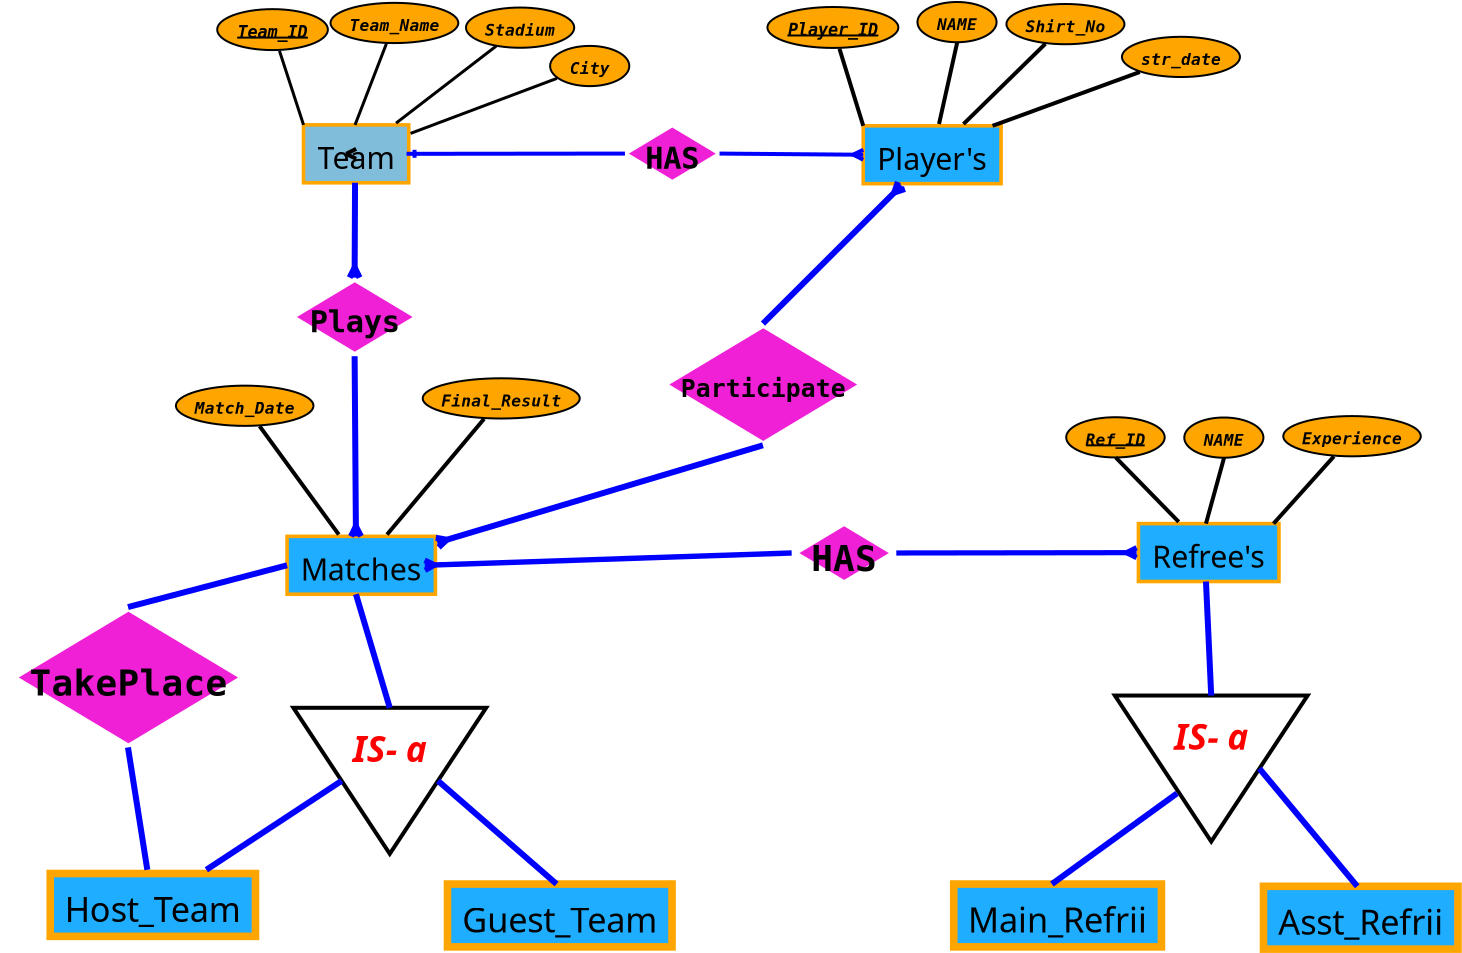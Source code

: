 <?xml version="1.0" encoding="UTF-8"?>
<dia:diagram xmlns:dia="http://www.lysator.liu.se/~alla/dia/">
  <dia:layer name="Background" visible="true" active="true">
    <dia:object type="ER - Entity" version="0" id="O0">
      <dia:attribute name="obj_pos">
        <dia:point val="3.472,6.285"/>
      </dia:attribute>
      <dia:attribute name="obj_bb">
        <dia:rectangle val="3.382,6.195;8.712,9.268"/>
      </dia:attribute>
      <dia:attribute name="elem_corner">
        <dia:point val="3.472,6.285"/>
      </dia:attribute>
      <dia:attribute name="elem_width">
        <dia:real val="5.15"/>
      </dia:attribute>
      <dia:attribute name="elem_height">
        <dia:real val="2.894"/>
      </dia:attribute>
      <dia:attribute name="border_width">
        <dia:real val="0.18"/>
      </dia:attribute>
      <dia:attribute name="border_color">
        <dia:color val="#ffa500"/>
      </dia:attribute>
      <dia:attribute name="inner_color">
        <dia:color val="#7fbdda"/>
      </dia:attribute>
      <dia:attribute name="name">
        <dia:string>#Team#</dia:string>
      </dia:attribute>
      <dia:attribute name="weak">
        <dia:boolean val="false"/>
      </dia:attribute>
      <dia:attribute name="associative">
        <dia:boolean val="false"/>
      </dia:attribute>
      <dia:attribute name="font">
        <dia:font family="sans" style="0" name="Helvetica"/>
      </dia:attribute>
      <dia:attribute name="font_height">
        <dia:real val="1.894"/>
      </dia:attribute>
    </dia:object>
    <dia:object type="ER - Attribute" version="0" id="O1">
      <dia:attribute name="obj_pos">
        <dia:point val="-0.845,0.497"/>
      </dia:attribute>
      <dia:attribute name="obj_bb">
        <dia:rectangle val="-0.895,0.447;4.723,2.594"/>
      </dia:attribute>
      <dia:attribute name="elem_corner">
        <dia:point val="-0.845,0.497"/>
      </dia:attribute>
      <dia:attribute name="elem_width">
        <dia:real val="5.518"/>
      </dia:attribute>
      <dia:attribute name="elem_height">
        <dia:real val="2.047"/>
      </dia:attribute>
      <dia:attribute name="border_width">
        <dia:real val="0.1"/>
      </dia:attribute>
      <dia:attribute name="border_color">
        <dia:color val="#000000"/>
      </dia:attribute>
      <dia:attribute name="inner_color">
        <dia:color val="#ffa500"/>
      </dia:attribute>
      <dia:attribute name="name">
        <dia:string>#Team_ID#</dia:string>
      </dia:attribute>
      <dia:attribute name="key">
        <dia:boolean val="true"/>
      </dia:attribute>
      <dia:attribute name="weak_key">
        <dia:boolean val="false"/>
      </dia:attribute>
      <dia:attribute name="derived">
        <dia:boolean val="false"/>
      </dia:attribute>
      <dia:attribute name="multivalued">
        <dia:boolean val="false"/>
      </dia:attribute>
      <dia:attribute name="font">
        <dia:font family="monospace" style="84" name="Courier"/>
      </dia:attribute>
      <dia:attribute name="font_height">
        <dia:real val="1.047"/>
      </dia:attribute>
    </dia:object>
    <dia:object type="ER - Attribute" version="0" id="O2">
      <dia:attribute name="obj_pos">
        <dia:point val="4.822,0.182"/>
      </dia:attribute>
      <dia:attribute name="obj_bb">
        <dia:rectangle val="4.772,0.132;11.237,2.243"/>
      </dia:attribute>
      <dia:attribute name="elem_corner">
        <dia:point val="4.822,0.182"/>
      </dia:attribute>
      <dia:attribute name="elem_width">
        <dia:real val="6.365"/>
      </dia:attribute>
      <dia:attribute name="elem_height">
        <dia:real val="2.012"/>
      </dia:attribute>
      <dia:attribute name="border_width">
        <dia:real val="0.1"/>
      </dia:attribute>
      <dia:attribute name="border_color">
        <dia:color val="#000000"/>
      </dia:attribute>
      <dia:attribute name="inner_color">
        <dia:color val="#ffa500"/>
      </dia:attribute>
      <dia:attribute name="name">
        <dia:string>#Team_Name#</dia:string>
      </dia:attribute>
      <dia:attribute name="key">
        <dia:boolean val="false"/>
      </dia:attribute>
      <dia:attribute name="weak_key">
        <dia:boolean val="false"/>
      </dia:attribute>
      <dia:attribute name="derived">
        <dia:boolean val="false"/>
      </dia:attribute>
      <dia:attribute name="multivalued">
        <dia:boolean val="false"/>
      </dia:attribute>
      <dia:attribute name="font">
        <dia:font family="monospace" style="84" name="Courier"/>
      </dia:attribute>
      <dia:attribute name="font_height">
        <dia:real val="1.012"/>
      </dia:attribute>
    </dia:object>
    <dia:object type="ER - Attribute" version="0" id="O3">
      <dia:attribute name="obj_pos">
        <dia:point val="11.594,0.417"/>
      </dia:attribute>
      <dia:attribute name="obj_bb">
        <dia:rectangle val="11.544,0.367;17.039,2.478"/>
      </dia:attribute>
      <dia:attribute name="elem_corner">
        <dia:point val="11.594,0.417"/>
      </dia:attribute>
      <dia:attribute name="elem_width">
        <dia:real val="5.395"/>
      </dia:attribute>
      <dia:attribute name="elem_height">
        <dia:real val="2.012"/>
      </dia:attribute>
      <dia:attribute name="border_width">
        <dia:real val="0.1"/>
      </dia:attribute>
      <dia:attribute name="border_color">
        <dia:color val="#000000"/>
      </dia:attribute>
      <dia:attribute name="inner_color">
        <dia:color val="#ffa500"/>
      </dia:attribute>
      <dia:attribute name="name">
        <dia:string>#Stadium#</dia:string>
      </dia:attribute>
      <dia:attribute name="key">
        <dia:boolean val="false"/>
      </dia:attribute>
      <dia:attribute name="weak_key">
        <dia:boolean val="false"/>
      </dia:attribute>
      <dia:attribute name="derived">
        <dia:boolean val="false"/>
      </dia:attribute>
      <dia:attribute name="multivalued">
        <dia:boolean val="false"/>
      </dia:attribute>
      <dia:attribute name="font">
        <dia:font family="monospace" style="84" name="Courier"/>
      </dia:attribute>
      <dia:attribute name="font_height">
        <dia:real val="1.012"/>
      </dia:attribute>
    </dia:object>
    <dia:object type="ER - Attribute" version="0" id="O4">
      <dia:attribute name="obj_pos">
        <dia:point val="15.8,2.335"/>
      </dia:attribute>
      <dia:attribute name="obj_bb">
        <dia:rectangle val="15.749,2.285;19.805,4.397"/>
      </dia:attribute>
      <dia:attribute name="elem_corner">
        <dia:point val="15.8,2.335"/>
      </dia:attribute>
      <dia:attribute name="elem_width">
        <dia:real val="3.955"/>
      </dia:attribute>
      <dia:attribute name="elem_height">
        <dia:real val="2.012"/>
      </dia:attribute>
      <dia:attribute name="border_width">
        <dia:real val="0.1"/>
      </dia:attribute>
      <dia:attribute name="border_color">
        <dia:color val="#000000"/>
      </dia:attribute>
      <dia:attribute name="inner_color">
        <dia:color val="#ffa500"/>
      </dia:attribute>
      <dia:attribute name="name">
        <dia:string>#City#</dia:string>
      </dia:attribute>
      <dia:attribute name="key">
        <dia:boolean val="false"/>
      </dia:attribute>
      <dia:attribute name="weak_key">
        <dia:boolean val="false"/>
      </dia:attribute>
      <dia:attribute name="derived">
        <dia:boolean val="false"/>
      </dia:attribute>
      <dia:attribute name="multivalued">
        <dia:boolean val="false"/>
      </dia:attribute>
      <dia:attribute name="font">
        <dia:font family="monospace" style="84" name="Courier"/>
      </dia:attribute>
      <dia:attribute name="font_height">
        <dia:real val="1.012"/>
      </dia:attribute>
    </dia:object>
    <dia:object type="Standard - Line" version="0" id="O5">
      <dia:attribute name="obj_pos">
        <dia:point val="2.262,2.584"/>
      </dia:attribute>
      <dia:attribute name="obj_bb">
        <dia:rectangle val="2.167,2.49;3.567,6.379"/>
      </dia:attribute>
      <dia:attribute name="conn_endpoints">
        <dia:point val="2.262,2.584"/>
        <dia:point val="3.472,6.285"/>
      </dia:attribute>
      <dia:attribute name="numcp">
        <dia:int val="1"/>
      </dia:attribute>
      <dia:attribute name="line_width">
        <dia:real val="0.15"/>
      </dia:attribute>
      <dia:connections>
        <dia:connection handle="0" to="O1" connection="8"/>
        <dia:connection handle="1" to="O0" connection="0"/>
      </dia:connections>
    </dia:object>
    <dia:object type="Standard - Line" version="0" id="O6">
      <dia:attribute name="obj_pos">
        <dia:point val="7.605,2.228"/>
      </dia:attribute>
      <dia:attribute name="obj_bb">
        <dia:rectangle val="5.951,2.131;7.702,6.381"/>
      </dia:attribute>
      <dia:attribute name="conn_endpoints">
        <dia:point val="7.605,2.228"/>
        <dia:point val="6.047,6.285"/>
      </dia:attribute>
      <dia:attribute name="numcp">
        <dia:int val="1"/>
      </dia:attribute>
      <dia:attribute name="line_width">
        <dia:real val="0.15"/>
      </dia:attribute>
      <dia:connections>
        <dia:connection handle="0" to="O2" connection="8"/>
        <dia:connection handle="1" to="O0" connection="1"/>
      </dia:connections>
    </dia:object>
    <dia:object type="Standard - Line" version="0" id="O7">
      <dia:attribute name="obj_pos">
        <dia:point val="13.071,2.357"/>
      </dia:attribute>
      <dia:attribute name="obj_bb">
        <dia:rectangle val="7.949,2.252;13.176,6.301"/>
      </dia:attribute>
      <dia:attribute name="conn_endpoints">
        <dia:point val="13.071,2.357"/>
        <dia:point val="8.054,6.196"/>
      </dia:attribute>
      <dia:attribute name="numcp">
        <dia:int val="1"/>
      </dia:attribute>
      <dia:attribute name="line_width">
        <dia:real val="0.15"/>
      </dia:attribute>
      <dia:connections>
        <dia:connection handle="0" to="O3" connection="8"/>
        <dia:connection handle="1" to="O0" connection="8"/>
      </dia:connections>
    </dia:object>
    <dia:object type="Standard - Line" version="0" id="O8">
      <dia:attribute name="obj_pos">
        <dia:point val="16.137,3.955"/>
      </dia:attribute>
      <dia:attribute name="obj_bb">
        <dia:rectangle val="8.616,3.858;16.234,6.83"/>
      </dia:attribute>
      <dia:attribute name="conn_endpoints">
        <dia:point val="16.137,3.955"/>
        <dia:point val="8.712,6.734"/>
      </dia:attribute>
      <dia:attribute name="numcp">
        <dia:int val="1"/>
      </dia:attribute>
      <dia:attribute name="line_width">
        <dia:real val="0.15"/>
      </dia:attribute>
      <dia:connections>
        <dia:connection handle="0" to="O4" connection="8"/>
        <dia:connection handle="1" to="O0" connection="8"/>
      </dia:connections>
    </dia:object>
    <dia:object type="ER - Relationship" version="0" id="O9">
      <dia:attribute name="obj_pos">
        <dia:point val="19.542,6.3"/>
      </dia:attribute>
      <dia:attribute name="obj_bb">
        <dia:rectangle val="19.142,6.2;24.672,9.238"/>
      </dia:attribute>
      <dia:attribute name="elem_corner">
        <dia:point val="19.542,6.3"/>
      </dia:attribute>
      <dia:attribute name="elem_width">
        <dia:real val="4.73"/>
      </dia:attribute>
      <dia:attribute name="elem_height">
        <dia:real val="2.838"/>
      </dia:attribute>
      <dia:attribute name="border_width">
        <dia:real val="0.2"/>
      </dia:attribute>
      <dia:attribute name="border_color">
        <dia:color val="#ffffff"/>
      </dia:attribute>
      <dia:attribute name="inner_color">
        <dia:color val="#f020d6"/>
      </dia:attribute>
      <dia:attribute name="name">
        <dia:string>#HAS#</dia:string>
      </dia:attribute>
      <dia:attribute name="left_card">
        <dia:string>##</dia:string>
      </dia:attribute>
      <dia:attribute name="right_card">
        <dia:string>##</dia:string>
      </dia:attribute>
      <dia:attribute name="identifying">
        <dia:boolean val="false"/>
      </dia:attribute>
      <dia:attribute name="rotated">
        <dia:boolean val="false"/>
      </dia:attribute>
      <dia:attribute name="font">
        <dia:font family="monospace" style="80" name="Courier-Bold"/>
      </dia:attribute>
      <dia:attribute name="font_height">
        <dia:real val="1.894"/>
      </dia:attribute>
    </dia:object>
    <dia:object type="ER - Entity" version="0" id="O10">
      <dia:attribute name="obj_pos">
        <dia:point val="31.457,6.33"/>
      </dia:attribute>
      <dia:attribute name="obj_bb">
        <dia:rectangle val="31.367,6.24;38.014,9.314"/>
      </dia:attribute>
      <dia:attribute name="elem_corner">
        <dia:point val="31.457,6.33"/>
      </dia:attribute>
      <dia:attribute name="elem_width">
        <dia:real val="6.467"/>
      </dia:attribute>
      <dia:attribute name="elem_height">
        <dia:real val="2.894"/>
      </dia:attribute>
      <dia:attribute name="border_width">
        <dia:real val="0.18"/>
      </dia:attribute>
      <dia:attribute name="border_color">
        <dia:color val="#ffa500"/>
      </dia:attribute>
      <dia:attribute name="inner_color">
        <dia:color val="#1eadff"/>
      </dia:attribute>
      <dia:attribute name="name">
        <dia:string>#Player's#</dia:string>
      </dia:attribute>
      <dia:attribute name="weak">
        <dia:boolean val="false"/>
      </dia:attribute>
      <dia:attribute name="associative">
        <dia:boolean val="false"/>
      </dia:attribute>
      <dia:attribute name="font">
        <dia:font family="sans" style="0" name="Helvetica"/>
      </dia:attribute>
      <dia:attribute name="font_height">
        <dia:real val="1.894"/>
      </dia:attribute>
    </dia:object>
    <dia:object type="ER - Attribute" version="0" id="O11">
      <dia:attribute name="obj_pos">
        <dia:point val="26.667,0.39"/>
      </dia:attribute>
      <dia:attribute name="obj_bb">
        <dia:rectangle val="26.617,0.34;33.284,2.487"/>
      </dia:attribute>
      <dia:attribute name="elem_corner">
        <dia:point val="26.667,0.39"/>
      </dia:attribute>
      <dia:attribute name="elem_width">
        <dia:real val="6.567"/>
      </dia:attribute>
      <dia:attribute name="elem_height">
        <dia:real val="2.047"/>
      </dia:attribute>
      <dia:attribute name="border_width">
        <dia:real val="0.1"/>
      </dia:attribute>
      <dia:attribute name="border_color">
        <dia:color val="#000000"/>
      </dia:attribute>
      <dia:attribute name="inner_color">
        <dia:color val="#ffa500"/>
      </dia:attribute>
      <dia:attribute name="name">
        <dia:string>#Player_ID#</dia:string>
      </dia:attribute>
      <dia:attribute name="key">
        <dia:boolean val="true"/>
      </dia:attribute>
      <dia:attribute name="weak_key">
        <dia:boolean val="false"/>
      </dia:attribute>
      <dia:attribute name="derived">
        <dia:boolean val="false"/>
      </dia:attribute>
      <dia:attribute name="multivalued">
        <dia:boolean val="false"/>
      </dia:attribute>
      <dia:attribute name="font">
        <dia:font family="monospace" style="84" name="Courier"/>
      </dia:attribute>
      <dia:attribute name="font_height">
        <dia:real val="1.047"/>
      </dia:attribute>
    </dia:object>
    <dia:object type="ER - Attribute" version="0" id="O12">
      <dia:attribute name="obj_pos">
        <dia:point val="34.167,0.14"/>
      </dia:attribute>
      <dia:attribute name="obj_bb">
        <dia:rectangle val="34.117,0.09;38.197,2.202"/>
      </dia:attribute>
      <dia:attribute name="elem_corner">
        <dia:point val="34.167,0.14"/>
      </dia:attribute>
      <dia:attribute name="elem_width">
        <dia:real val="3.98"/>
      </dia:attribute>
      <dia:attribute name="elem_height">
        <dia:real val="2.012"/>
      </dia:attribute>
      <dia:attribute name="border_width">
        <dia:real val="0.1"/>
      </dia:attribute>
      <dia:attribute name="border_color">
        <dia:color val="#000000"/>
      </dia:attribute>
      <dia:attribute name="inner_color">
        <dia:color val="#ffa500"/>
      </dia:attribute>
      <dia:attribute name="name">
        <dia:string>#NAME#</dia:string>
      </dia:attribute>
      <dia:attribute name="key">
        <dia:boolean val="false"/>
      </dia:attribute>
      <dia:attribute name="weak_key">
        <dia:boolean val="false"/>
      </dia:attribute>
      <dia:attribute name="derived">
        <dia:boolean val="false"/>
      </dia:attribute>
      <dia:attribute name="multivalued">
        <dia:boolean val="false"/>
      </dia:attribute>
      <dia:attribute name="font">
        <dia:font family="monospace" style="84" name="Courier"/>
      </dia:attribute>
      <dia:attribute name="font_height">
        <dia:real val="1.012"/>
      </dia:attribute>
    </dia:object>
    <dia:object type="ER - Attribute" version="0" id="O13">
      <dia:attribute name="obj_pos">
        <dia:point val="38.617,0.24"/>
      </dia:attribute>
      <dia:attribute name="obj_bb">
        <dia:rectangle val="38.567,0.19;44.547,2.302"/>
      </dia:attribute>
      <dia:attribute name="elem_corner">
        <dia:point val="38.617,0.24"/>
      </dia:attribute>
      <dia:attribute name="elem_width">
        <dia:real val="5.88"/>
      </dia:attribute>
      <dia:attribute name="elem_height">
        <dia:real val="2.012"/>
      </dia:attribute>
      <dia:attribute name="border_width">
        <dia:real val="0.1"/>
      </dia:attribute>
      <dia:attribute name="border_color">
        <dia:color val="#000000"/>
      </dia:attribute>
      <dia:attribute name="inner_color">
        <dia:color val="#ffa500"/>
      </dia:attribute>
      <dia:attribute name="name">
        <dia:string>#Shirt_No#</dia:string>
      </dia:attribute>
      <dia:attribute name="key">
        <dia:boolean val="false"/>
      </dia:attribute>
      <dia:attribute name="weak_key">
        <dia:boolean val="false"/>
      </dia:attribute>
      <dia:attribute name="derived">
        <dia:boolean val="false"/>
      </dia:attribute>
      <dia:attribute name="multivalued">
        <dia:boolean val="false"/>
      </dia:attribute>
      <dia:attribute name="font">
        <dia:font family="monospace" style="84" name="Courier"/>
      </dia:attribute>
      <dia:attribute name="font_height">
        <dia:real val="1.012"/>
      </dia:attribute>
    </dia:object>
    <dia:object type="ER - Attribute" version="0" id="O14">
      <dia:attribute name="obj_pos">
        <dia:point val="44.392,1.88"/>
      </dia:attribute>
      <dia:attribute name="obj_bb">
        <dia:rectangle val="44.342,1.83;50.322,3.942"/>
      </dia:attribute>
      <dia:attribute name="elem_corner">
        <dia:point val="44.392,1.88"/>
      </dia:attribute>
      <dia:attribute name="elem_width">
        <dia:real val="5.88"/>
      </dia:attribute>
      <dia:attribute name="elem_height">
        <dia:real val="2.012"/>
      </dia:attribute>
      <dia:attribute name="border_width">
        <dia:real val="0.1"/>
      </dia:attribute>
      <dia:attribute name="border_color">
        <dia:color val="#000000"/>
      </dia:attribute>
      <dia:attribute name="inner_color">
        <dia:color val="#ffa500"/>
      </dia:attribute>
      <dia:attribute name="name">
        <dia:string>#str_date#</dia:string>
      </dia:attribute>
      <dia:attribute name="key">
        <dia:boolean val="false"/>
      </dia:attribute>
      <dia:attribute name="weak_key">
        <dia:boolean val="false"/>
      </dia:attribute>
      <dia:attribute name="derived">
        <dia:boolean val="false"/>
      </dia:attribute>
      <dia:attribute name="multivalued">
        <dia:boolean val="false"/>
      </dia:attribute>
      <dia:attribute name="font">
        <dia:font family="monospace" style="84" name="Courier"/>
      </dia:attribute>
      <dia:attribute name="font_height">
        <dia:real val="1.012"/>
      </dia:attribute>
    </dia:object>
    <dia:object type="Standard - Line" version="0" id="O15">
      <dia:attribute name="obj_pos">
        <dia:point val="30.277,2.48"/>
      </dia:attribute>
      <dia:attribute name="obj_bb">
        <dia:rectangle val="30.152,2.355;31.582,6.455"/>
      </dia:attribute>
      <dia:attribute name="conn_endpoints">
        <dia:point val="30.277,2.48"/>
        <dia:point val="31.457,6.33"/>
      </dia:attribute>
      <dia:attribute name="numcp">
        <dia:int val="1"/>
      </dia:attribute>
      <dia:attribute name="line_width">
        <dia:real val="0.2"/>
      </dia:attribute>
      <dia:connections>
        <dia:connection handle="0" to="O11" connection="8"/>
        <dia:connection handle="1" to="O10" connection="0"/>
      </dia:connections>
    </dia:object>
    <dia:object type="Standard - Line" version="0" id="O16">
      <dia:attribute name="obj_pos">
        <dia:point val="36.157,2.152"/>
      </dia:attribute>
      <dia:attribute name="obj_bb">
        <dia:rectangle val="34.969,2.03;36.279,6.362"/>
      </dia:attribute>
      <dia:attribute name="conn_endpoints">
        <dia:point val="36.157,2.152"/>
        <dia:point val="35.091,6.24"/>
      </dia:attribute>
      <dia:attribute name="numcp">
        <dia:int val="1"/>
      </dia:attribute>
      <dia:attribute name="line_width">
        <dia:real val="0.2"/>
      </dia:attribute>
      <dia:connections>
        <dia:connection handle="0" to="O12" connection="6"/>
        <dia:connection handle="1" to="O10" connection="8"/>
      </dia:connections>
    </dia:object>
    <dia:object type="Standard - Line" version="0" id="O17">
      <dia:attribute name="obj_pos">
        <dia:point val="40.525,2.227"/>
      </dia:attribute>
      <dia:attribute name="obj_bb">
        <dia:rectangle val="36.162,2.086;40.667,6.384"/>
      </dia:attribute>
      <dia:attribute name="conn_endpoints">
        <dia:point val="40.525,2.227"/>
        <dia:point val="36.303,6.243"/>
      </dia:attribute>
      <dia:attribute name="numcp">
        <dia:int val="1"/>
      </dia:attribute>
      <dia:attribute name="line_width">
        <dia:real val="0.2"/>
      </dia:attribute>
      <dia:connections>
        <dia:connection handle="0" to="O13" connection="8"/>
        <dia:connection handle="1" to="O10" connection="8"/>
      </dia:connections>
    </dia:object>
    <dia:object type="Standard - Line" version="0" id="O18">
      <dia:attribute name="obj_pos">
        <dia:point val="45.278,3.638"/>
      </dia:attribute>
      <dia:attribute name="obj_bb">
        <dia:rectangle val="37.796,3.51;45.406,6.458"/>
      </dia:attribute>
      <dia:attribute name="conn_endpoints">
        <dia:point val="45.278,3.638"/>
        <dia:point val="37.924,6.33"/>
      </dia:attribute>
      <dia:attribute name="numcp">
        <dia:int val="1"/>
      </dia:attribute>
      <dia:attribute name="line_width">
        <dia:real val="0.2"/>
      </dia:attribute>
      <dia:connections>
        <dia:connection handle="0" to="O14" connection="8"/>
        <dia:connection handle="1" to="O10" connection="2"/>
      </dia:connections>
    </dia:object>
    <dia:object type="Standard - Line" version="0" id="O19">
      <dia:attribute name="obj_pos">
        <dia:point val="19.542,7.719"/>
      </dia:attribute>
      <dia:attribute name="obj_bb">
        <dia:rectangle val="8.399,7.369;19.642,8.093"/>
      </dia:attribute>
      <dia:attribute name="conn_endpoints">
        <dia:point val="19.542,7.719"/>
        <dia:point val="8.622,7.731"/>
      </dia:attribute>
      <dia:attribute name="numcp">
        <dia:int val="1"/>
      </dia:attribute>
      <dia:attribute name="line_color">
        <dia:color val="#0000ff"/>
      </dia:attribute>
      <dia:attribute name="line_width">
        <dia:real val="0.2"/>
      </dia:attribute>
      <dia:attribute name="end_arrow">
        <dia:enum val="21"/>
      </dia:attribute>
      <dia:attribute name="end_arrow_length">
        <dia:real val="0.4"/>
      </dia:attribute>
      <dia:attribute name="end_arrow_width">
        <dia:real val="0.4"/>
      </dia:attribute>
      <dia:connections>
        <dia:connection handle="0" to="O9" connection="0"/>
        <dia:connection handle="1" to="O0" connection="4"/>
      </dia:connections>
    </dia:object>
    <dia:object type="Standard - Line" version="0" id="O20">
      <dia:attribute name="obj_pos">
        <dia:point val="24.272,7.719"/>
      </dia:attribute>
      <dia:attribute name="obj_bb">
        <dia:rectangle val="24.171,7.366;31.593,8.189"/>
      </dia:attribute>
      <dia:attribute name="conn_endpoints">
        <dia:point val="24.272,7.719"/>
        <dia:point val="31.457,7.777"/>
      </dia:attribute>
      <dia:attribute name="numcp">
        <dia:int val="1"/>
      </dia:attribute>
      <dia:attribute name="line_color">
        <dia:color val="#0000ff"/>
      </dia:attribute>
      <dia:attribute name="line_width">
        <dia:real val="0.2"/>
      </dia:attribute>
      <dia:attribute name="end_arrow">
        <dia:enum val="20"/>
      </dia:attribute>
      <dia:attribute name="end_arrow_length">
        <dia:real val="0.5"/>
      </dia:attribute>
      <dia:attribute name="end_arrow_width">
        <dia:real val="0.5"/>
      </dia:attribute>
      <dia:connections>
        <dia:connection handle="0" to="O9" connection="4"/>
        <dia:connection handle="1" to="O10" connection="3"/>
      </dia:connections>
    </dia:object>
    <dia:object type="ER - Relationship" version="0" id="O21">
      <dia:attribute name="obj_pos">
        <dia:point val="2.751,13.921"/>
      </dia:attribute>
      <dia:attribute name="obj_bb">
        <dia:rectangle val="2.251,13.721;9.801,18.051"/>
      </dia:attribute>
      <dia:attribute name="elem_corner">
        <dia:point val="2.751,13.921"/>
      </dia:attribute>
      <dia:attribute name="elem_width">
        <dia:real val="6.55"/>
      </dia:attribute>
      <dia:attribute name="elem_height">
        <dia:real val="3.93"/>
      </dia:attribute>
      <dia:attribute name="border_width">
        <dia:real val="0.4"/>
      </dia:attribute>
      <dia:attribute name="border_color">
        <dia:color val="#ffffff"/>
      </dia:attribute>
      <dia:attribute name="inner_color">
        <dia:color val="#f020d6"/>
      </dia:attribute>
      <dia:attribute name="name">
        <dia:string>#Plays#</dia:string>
      </dia:attribute>
      <dia:attribute name="left_card">
        <dia:string>##</dia:string>
      </dia:attribute>
      <dia:attribute name="right_card">
        <dia:string>##</dia:string>
      </dia:attribute>
      <dia:attribute name="identifying">
        <dia:boolean val="false"/>
      </dia:attribute>
      <dia:attribute name="rotated">
        <dia:boolean val="false"/>
      </dia:attribute>
      <dia:attribute name="font">
        <dia:font family="monospace" style="80" name="Courier-Bold"/>
      </dia:attribute>
      <dia:attribute name="font_height">
        <dia:real val="1.894"/>
      </dia:attribute>
    </dia:object>
    <dia:object type="ER - Entity" version="0" id="O22">
      <dia:attribute name="obj_pos">
        <dia:point val="2.648,26.857"/>
      </dia:attribute>
      <dia:attribute name="obj_bb">
        <dia:rectangle val="2.558,26.767;9.625,29.841"/>
      </dia:attribute>
      <dia:attribute name="elem_corner">
        <dia:point val="2.648,26.857"/>
      </dia:attribute>
      <dia:attribute name="elem_width">
        <dia:real val="6.887"/>
      </dia:attribute>
      <dia:attribute name="elem_height">
        <dia:real val="2.894"/>
      </dia:attribute>
      <dia:attribute name="border_width">
        <dia:real val="0.18"/>
      </dia:attribute>
      <dia:attribute name="border_color">
        <dia:color val="#ffa500"/>
      </dia:attribute>
      <dia:attribute name="inner_color">
        <dia:color val="#1eadff"/>
      </dia:attribute>
      <dia:attribute name="name">
        <dia:string>#Matches#</dia:string>
      </dia:attribute>
      <dia:attribute name="weak">
        <dia:boolean val="false"/>
      </dia:attribute>
      <dia:attribute name="associative">
        <dia:boolean val="false"/>
      </dia:attribute>
      <dia:attribute name="font">
        <dia:font family="sans" style="0" name="Helvetica"/>
      </dia:attribute>
      <dia:attribute name="font_height">
        <dia:real val="1.894"/>
      </dia:attribute>
    </dia:object>
    <dia:object type="Standard - Line" version="0" id="O23">
      <dia:attribute name="obj_pos">
        <dia:point val="6.026,17.851"/>
      </dia:attribute>
      <dia:attribute name="obj_bb">
        <dia:rectangle val="5.6,17.7;6.585,27.06"/>
      </dia:attribute>
      <dia:attribute name="conn_endpoints">
        <dia:point val="6.026,17.851"/>
        <dia:point val="6.092,26.857"/>
      </dia:attribute>
      <dia:attribute name="numcp">
        <dia:int val="1"/>
      </dia:attribute>
      <dia:attribute name="line_color">
        <dia:color val="#0000ff"/>
      </dia:attribute>
      <dia:attribute name="line_width">
        <dia:real val="0.3"/>
      </dia:attribute>
      <dia:attribute name="end_arrow">
        <dia:enum val="20"/>
      </dia:attribute>
      <dia:attribute name="end_arrow_length">
        <dia:real val="0.5"/>
      </dia:attribute>
      <dia:attribute name="end_arrow_width">
        <dia:real val="0.5"/>
      </dia:attribute>
      <dia:connections>
        <dia:connection handle="0" to="O21" connection="6"/>
        <dia:connection handle="1" to="O22" connection="1"/>
      </dia:connections>
    </dia:object>
    <dia:object type="Standard - Line" version="0" id="O24">
      <dia:attribute name="obj_pos">
        <dia:point val="6.047,9.178"/>
      </dia:attribute>
      <dia:attribute name="obj_bb">
        <dia:rectangle val="5.533,9.028;6.518,14.123"/>
      </dia:attribute>
      <dia:attribute name="conn_endpoints">
        <dia:point val="6.047,9.178"/>
        <dia:point val="6.026,13.921"/>
      </dia:attribute>
      <dia:attribute name="numcp">
        <dia:int val="1"/>
      </dia:attribute>
      <dia:attribute name="line_color">
        <dia:color val="#0000ff"/>
      </dia:attribute>
      <dia:attribute name="line_width">
        <dia:real val="0.3"/>
      </dia:attribute>
      <dia:attribute name="end_arrow">
        <dia:enum val="20"/>
      </dia:attribute>
      <dia:attribute name="end_arrow_length">
        <dia:real val="0.5"/>
      </dia:attribute>
      <dia:attribute name="end_arrow_width">
        <dia:real val="0.5"/>
      </dia:attribute>
      <dia:connections>
        <dia:connection handle="0" to="O0" connection="6"/>
        <dia:connection handle="1" to="O21" connection="2"/>
      </dia:connections>
    </dia:object>
    <dia:object type="ER - Attribute" version="0" id="O25">
      <dia:attribute name="obj_pos">
        <dia:point val="-2.908,19.322"/>
      </dia:attribute>
      <dia:attribute name="obj_bb">
        <dia:rectangle val="-2.958,19.272;4.012,21.384"/>
      </dia:attribute>
      <dia:attribute name="elem_corner">
        <dia:point val="-2.908,19.322"/>
      </dia:attribute>
      <dia:attribute name="elem_width">
        <dia:real val="6.87"/>
      </dia:attribute>
      <dia:attribute name="elem_height">
        <dia:real val="2.012"/>
      </dia:attribute>
      <dia:attribute name="border_width">
        <dia:real val="0.1"/>
      </dia:attribute>
      <dia:attribute name="border_color">
        <dia:color val="#000000"/>
      </dia:attribute>
      <dia:attribute name="inner_color">
        <dia:color val="#ffa500"/>
      </dia:attribute>
      <dia:attribute name="name">
        <dia:string>#Match_Date#</dia:string>
      </dia:attribute>
      <dia:attribute name="key">
        <dia:boolean val="false"/>
      </dia:attribute>
      <dia:attribute name="weak_key">
        <dia:boolean val="false"/>
      </dia:attribute>
      <dia:attribute name="derived">
        <dia:boolean val="false"/>
      </dia:attribute>
      <dia:attribute name="multivalued">
        <dia:boolean val="false"/>
      </dia:attribute>
      <dia:attribute name="font">
        <dia:font family="monospace" style="84" name="Courier"/>
      </dia:attribute>
      <dia:attribute name="font_height">
        <dia:real val="1.012"/>
      </dia:attribute>
    </dia:object>
    <dia:object type="ER - Attribute" version="0" id="O26">
      <dia:attribute name="obj_pos">
        <dia:point val="9.431,18.954"/>
      </dia:attribute>
      <dia:attribute name="obj_bb">
        <dia:rectangle val="9.381,18.904;17.302,21.016"/>
      </dia:attribute>
      <dia:attribute name="elem_corner">
        <dia:point val="9.431,18.954"/>
      </dia:attribute>
      <dia:attribute name="elem_width">
        <dia:real val="7.82"/>
      </dia:attribute>
      <dia:attribute name="elem_height">
        <dia:real val="2.012"/>
      </dia:attribute>
      <dia:attribute name="border_width">
        <dia:real val="0.1"/>
      </dia:attribute>
      <dia:attribute name="border_color">
        <dia:color val="#000000"/>
      </dia:attribute>
      <dia:attribute name="inner_color">
        <dia:color val="#ffa500"/>
      </dia:attribute>
      <dia:attribute name="name">
        <dia:string>#Final_Result#</dia:string>
      </dia:attribute>
      <dia:attribute name="key">
        <dia:boolean val="false"/>
      </dia:attribute>
      <dia:attribute name="weak_key">
        <dia:boolean val="false"/>
      </dia:attribute>
      <dia:attribute name="derived">
        <dia:boolean val="false"/>
      </dia:attribute>
      <dia:attribute name="multivalued">
        <dia:boolean val="false"/>
      </dia:attribute>
      <dia:attribute name="font">
        <dia:font family="monospace" style="84" name="Courier"/>
      </dia:attribute>
      <dia:attribute name="font_height">
        <dia:real val="1.012"/>
      </dia:attribute>
    </dia:object>
    <dia:object type="Standard - Line" version="0" id="O27">
      <dia:attribute name="obj_pos">
        <dia:point val="12.456,20.979"/>
      </dia:attribute>
      <dia:attribute name="obj_bb">
        <dia:rectangle val="7.286,20.838;12.597,26.909"/>
      </dia:attribute>
      <dia:attribute name="conn_endpoints">
        <dia:point val="12.456,20.979"/>
        <dia:point val="7.427,26.768"/>
      </dia:attribute>
      <dia:attribute name="numcp">
        <dia:int val="1"/>
      </dia:attribute>
      <dia:attribute name="line_width">
        <dia:real val="0.2"/>
      </dia:attribute>
      <dia:connections>
        <dia:connection handle="0" to="O26" connection="8"/>
        <dia:connection handle="1" to="O22" connection="8"/>
      </dia:connections>
    </dia:object>
    <dia:object type="Standard - Line" version="0" id="O28">
      <dia:attribute name="obj_pos">
        <dia:point val="1.244,21.355"/>
      </dia:attribute>
      <dia:attribute name="obj_bb">
        <dia:rectangle val="1.104,21.215;5.159,26.907"/>
      </dia:attribute>
      <dia:attribute name="conn_endpoints">
        <dia:point val="1.244,21.355"/>
        <dia:point val="5.019,26.767"/>
      </dia:attribute>
      <dia:attribute name="numcp">
        <dia:int val="1"/>
      </dia:attribute>
      <dia:attribute name="line_width">
        <dia:real val="0.2"/>
      </dia:attribute>
      <dia:connections>
        <dia:connection handle="0" to="O25" connection="8"/>
        <dia:connection handle="1" to="O22" connection="8"/>
      </dia:connections>
    </dia:object>
    <dia:object type="ER - Relationship" version="0" id="O29">
      <dia:attribute name="obj_pos">
        <dia:point val="21.372,16.219"/>
      </dia:attribute>
      <dia:attribute name="obj_bb">
        <dia:rectangle val="20.872,16.019;32.012,22.503"/>
      </dia:attribute>
      <dia:attribute name="elem_corner">
        <dia:point val="21.372,16.219"/>
      </dia:attribute>
      <dia:attribute name="elem_width">
        <dia:real val="10.14"/>
      </dia:attribute>
      <dia:attribute name="elem_height">
        <dia:real val="6.084"/>
      </dia:attribute>
      <dia:attribute name="border_width">
        <dia:real val="0.4"/>
      </dia:attribute>
      <dia:attribute name="border_color">
        <dia:color val="#ffffff"/>
      </dia:attribute>
      <dia:attribute name="inner_color">
        <dia:color val="#f020d6"/>
      </dia:attribute>
      <dia:attribute name="name">
        <dia:string>#Participate#</dia:string>
      </dia:attribute>
      <dia:attribute name="left_card">
        <dia:string>##</dia:string>
      </dia:attribute>
      <dia:attribute name="right_card">
        <dia:string>##</dia:string>
      </dia:attribute>
      <dia:attribute name="identifying">
        <dia:boolean val="false"/>
      </dia:attribute>
      <dia:attribute name="rotated">
        <dia:boolean val="false"/>
      </dia:attribute>
      <dia:attribute name="font">
        <dia:font family="monospace" style="80" name="Courier-Bold"/>
      </dia:attribute>
      <dia:attribute name="font_height">
        <dia:real val="1.541"/>
      </dia:attribute>
    </dia:object>
    <dia:object type="Standard - Line" version="0" id="O30">
      <dia:attribute name="obj_pos">
        <dia:point val="26.442,22.303"/>
      </dia:attribute>
      <dia:attribute name="obj_bb">
        <dia:rectangle val="9.342,22.117;26.628,27.777"/>
      </dia:attribute>
      <dia:attribute name="conn_endpoints">
        <dia:point val="26.442,22.303"/>
        <dia:point val="9.626,27.262"/>
      </dia:attribute>
      <dia:attribute name="numcp">
        <dia:int val="1"/>
      </dia:attribute>
      <dia:attribute name="line_color">
        <dia:color val="#0000ff"/>
      </dia:attribute>
      <dia:attribute name="line_width">
        <dia:real val="0.3"/>
      </dia:attribute>
      <dia:attribute name="end_arrow">
        <dia:enum val="20"/>
      </dia:attribute>
      <dia:attribute name="end_arrow_length">
        <dia:real val="0.5"/>
      </dia:attribute>
      <dia:attribute name="end_arrow_width">
        <dia:real val="0.5"/>
      </dia:attribute>
      <dia:connections>
        <dia:connection handle="0" to="O29" connection="6"/>
        <dia:connection handle="1" to="O22" connection="8"/>
      </dia:connections>
    </dia:object>
    <dia:object type="Standard - Line" version="0" id="O31">
      <dia:attribute name="obj_pos">
        <dia:point val="26.442,16.219"/>
      </dia:attribute>
      <dia:attribute name="obj_bb">
        <dia:rectangle val="26.23,8.861;33.647,16.431"/>
      </dia:attribute>
      <dia:attribute name="conn_endpoints">
        <dia:point val="26.442,16.219"/>
        <dia:point val="33.19,9.312"/>
      </dia:attribute>
      <dia:attribute name="numcp">
        <dia:int val="1"/>
      </dia:attribute>
      <dia:attribute name="line_color">
        <dia:color val="#0000ff"/>
      </dia:attribute>
      <dia:attribute name="line_width">
        <dia:real val="0.3"/>
      </dia:attribute>
      <dia:attribute name="end_arrow">
        <dia:enum val="20"/>
      </dia:attribute>
      <dia:attribute name="end_arrow_length">
        <dia:real val="0.5"/>
      </dia:attribute>
      <dia:attribute name="end_arrow_width">
        <dia:real val="0.5"/>
      </dia:attribute>
      <dia:connections>
        <dia:connection handle="0" to="O29" connection="2"/>
        <dia:connection handle="1" to="O10" connection="8"/>
      </dia:connections>
    </dia:object>
    <dia:object type="ER - Relationship" version="0" id="O32">
      <dia:attribute name="obj_pos">
        <dia:point val="27.877,26.119"/>
      </dia:attribute>
      <dia:attribute name="obj_bb">
        <dia:rectangle val="27.377,25.919;33.61,29.458"/>
      </dia:attribute>
      <dia:attribute name="elem_corner">
        <dia:point val="27.877,26.119"/>
      </dia:attribute>
      <dia:attribute name="elem_width">
        <dia:real val="5.232"/>
      </dia:attribute>
      <dia:attribute name="elem_height">
        <dia:real val="3.139"/>
      </dia:attribute>
      <dia:attribute name="border_width">
        <dia:real val="0.4"/>
      </dia:attribute>
      <dia:attribute name="border_color">
        <dia:color val="#ffffff"/>
      </dia:attribute>
      <dia:attribute name="inner_color">
        <dia:color val="#f020d6"/>
      </dia:attribute>
      <dia:attribute name="name">
        <dia:string>#HAS#</dia:string>
      </dia:attribute>
      <dia:attribute name="left_card">
        <dia:string>##</dia:string>
      </dia:attribute>
      <dia:attribute name="right_card">
        <dia:string>##</dia:string>
      </dia:attribute>
      <dia:attribute name="identifying">
        <dia:boolean val="false"/>
      </dia:attribute>
      <dia:attribute name="rotated">
        <dia:boolean val="false"/>
      </dia:attribute>
      <dia:attribute name="font">
        <dia:font family="monospace" style="80" name="Courier-Bold"/>
      </dia:attribute>
      <dia:attribute name="font_height">
        <dia:real val="2.246"/>
      </dia:attribute>
    </dia:object>
    <dia:object type="Standard - Line" version="0" id="O33">
      <dia:attribute name="obj_pos">
        <dia:point val="6.047,7.731"/>
      </dia:attribute>
      <dia:attribute name="obj_bb">
        <dia:rectangle val="5.324,7.32;6.182,8.143"/>
      </dia:attribute>
      <dia:attribute name="conn_endpoints">
        <dia:point val="6.047,7.731"/>
        <dia:point val="6.047,7.731"/>
      </dia:attribute>
      <dia:attribute name="numcp">
        <dia:int val="1"/>
      </dia:attribute>
      <dia:attribute name="line_width">
        <dia:real val="0.2"/>
      </dia:attribute>
      <dia:attribute name="end_arrow">
        <dia:enum val="20"/>
      </dia:attribute>
      <dia:attribute name="end_arrow_length">
        <dia:real val="0.5"/>
      </dia:attribute>
      <dia:attribute name="end_arrow_width">
        <dia:real val="0.5"/>
      </dia:attribute>
      <dia:connections>
        <dia:connection handle="0" to="O0" connection="8"/>
        <dia:connection handle="1" to="O0" connection="8"/>
      </dia:connections>
    </dia:object>
    <dia:object type="ER - Entity" version="0" id="O34">
      <dia:attribute name="obj_pos">
        <dia:point val="45.216,26.221"/>
      </dia:attribute>
      <dia:attribute name="obj_bb">
        <dia:rectangle val="45.126,26.131;52.061,29.205"/>
      </dia:attribute>
      <dia:attribute name="elem_corner">
        <dia:point val="45.216,26.221"/>
      </dia:attribute>
      <dia:attribute name="elem_width">
        <dia:real val="6.755"/>
      </dia:attribute>
      <dia:attribute name="elem_height">
        <dia:real val="2.894"/>
      </dia:attribute>
      <dia:attribute name="border_width">
        <dia:real val="0.18"/>
      </dia:attribute>
      <dia:attribute name="border_color">
        <dia:color val="#ffa500"/>
      </dia:attribute>
      <dia:attribute name="inner_color">
        <dia:color val="#1eadff"/>
      </dia:attribute>
      <dia:attribute name="name">
        <dia:string>#Refree's#</dia:string>
      </dia:attribute>
      <dia:attribute name="weak">
        <dia:boolean val="false"/>
      </dia:attribute>
      <dia:attribute name="associative">
        <dia:boolean val="false"/>
      </dia:attribute>
      <dia:attribute name="font">
        <dia:font family="sans" style="0" name="Helvetica"/>
      </dia:attribute>
      <dia:attribute name="font_height">
        <dia:real val="1.894"/>
      </dia:attribute>
    </dia:object>
    <dia:object type="Standard - Line" version="0" id="O35">
      <dia:attribute name="obj_pos">
        <dia:point val="27.877,27.689"/>
      </dia:attribute>
      <dia:attribute name="obj_bb">
        <dia:rectangle val="9.348,27.549;28.017,28.777"/>
      </dia:attribute>
      <dia:attribute name="conn_endpoints">
        <dia:point val="27.877,27.689"/>
        <dia:point val="9.535,28.304"/>
      </dia:attribute>
      <dia:attribute name="numcp">
        <dia:int val="1"/>
      </dia:attribute>
      <dia:attribute name="line_color">
        <dia:color val="#0000ff"/>
      </dia:attribute>
      <dia:attribute name="line_width">
        <dia:real val="0.27"/>
      </dia:attribute>
      <dia:attribute name="end_arrow">
        <dia:enum val="20"/>
      </dia:attribute>
      <dia:attribute name="end_arrow_length">
        <dia:real val="0.5"/>
      </dia:attribute>
      <dia:attribute name="end_arrow_width">
        <dia:real val="0.5"/>
      </dia:attribute>
      <dia:connections>
        <dia:connection handle="0" to="O32" connection="0"/>
        <dia:connection handle="1" to="O22" connection="4"/>
      </dia:connections>
    </dia:object>
    <dia:object type="Standard - Line" version="0" id="O36">
      <dia:attribute name="obj_pos">
        <dia:point val="33.11,27.689"/>
      </dia:attribute>
      <dia:attribute name="obj_bb">
        <dia:rectangle val="32.98,27.212;45.3,28.133"/>
      </dia:attribute>
      <dia:attribute name="conn_endpoints">
        <dia:point val="33.11,27.689"/>
        <dia:point val="45.126,27.672"/>
      </dia:attribute>
      <dia:attribute name="numcp">
        <dia:int val="1"/>
      </dia:attribute>
      <dia:attribute name="line_color">
        <dia:color val="#0000ff"/>
      </dia:attribute>
      <dia:attribute name="line_width">
        <dia:real val="0.26"/>
      </dia:attribute>
      <dia:attribute name="end_arrow">
        <dia:enum val="20"/>
      </dia:attribute>
      <dia:attribute name="end_arrow_length">
        <dia:real val="0.5"/>
      </dia:attribute>
      <dia:attribute name="end_arrow_width">
        <dia:real val="0.5"/>
      </dia:attribute>
      <dia:connections>
        <dia:connection handle="0" to="O32" connection="4"/>
        <dia:connection handle="1" to="O34" connection="8"/>
      </dia:connections>
    </dia:object>
    <dia:object type="Flowchart - Merge" version="1" id="O37">
      <dia:attribute name="obj_pos">
        <dia:point val="2.966,35.431"/>
      </dia:attribute>
      <dia:attribute name="obj_bb">
        <dia:rectangle val="2.781,35.331;12.787,42.913"/>
      </dia:attribute>
      <dia:attribute name="meta">
        <dia:composite type="dict"/>
      </dia:attribute>
      <dia:attribute name="elem_corner">
        <dia:point val="2.966,35.431"/>
      </dia:attribute>
      <dia:attribute name="elem_width">
        <dia:real val="9.635"/>
      </dia:attribute>
      <dia:attribute name="elem_height">
        <dia:real val="7.3"/>
      </dia:attribute>
      <dia:attribute name="line_width">
        <dia:real val="0.2"/>
      </dia:attribute>
      <dia:attribute name="line_colour">
        <dia:color val="#000000"/>
      </dia:attribute>
      <dia:attribute name="fill_colour">
        <dia:color val="#ffffff"/>
      </dia:attribute>
      <dia:attribute name="show_background">
        <dia:boolean val="true"/>
      </dia:attribute>
      <dia:attribute name="line_style">
        <dia:enum val="0"/>
        <dia:real val="1"/>
      </dia:attribute>
      <dia:attribute name="padding">
        <dia:real val="0.1"/>
      </dia:attribute>
      <dia:attribute name="text">
        <dia:composite type="text">
          <dia:attribute name="string">
            <dia:string>#IS- a#</dia:string>
          </dia:attribute>
          <dia:attribute name="font">
            <dia:font family="sans" style="84" name="Helvetica"/>
          </dia:attribute>
          <dia:attribute name="height">
            <dia:real val="2.211"/>
          </dia:attribute>
          <dia:attribute name="pos">
            <dia:point val="7.784,37.92"/>
          </dia:attribute>
          <dia:attribute name="color">
            <dia:color val="#ff0000"/>
          </dia:attribute>
          <dia:attribute name="alignment">
            <dia:enum val="1"/>
          </dia:attribute>
        </dia:composite>
      </dia:attribute>
      <dia:attribute name="flip_horizontal">
        <dia:boolean val="false"/>
      </dia:attribute>
      <dia:attribute name="flip_vertical">
        <dia:boolean val="false"/>
      </dia:attribute>
      <dia:attribute name="subscale">
        <dia:real val="1"/>
      </dia:attribute>
    </dia:object>
    <dia:object type="Standard - Line" version="0" id="O38">
      <dia:attribute name="obj_pos">
        <dia:point val="6.092,29.751"/>
      </dia:attribute>
      <dia:attribute name="obj_bb">
        <dia:rectangle val="5.905,29.564;7.97,35.618"/>
      </dia:attribute>
      <dia:attribute name="conn_endpoints">
        <dia:point val="6.092,29.751"/>
        <dia:point val="7.784,35.431"/>
      </dia:attribute>
      <dia:attribute name="numcp">
        <dia:int val="1"/>
      </dia:attribute>
      <dia:attribute name="line_color">
        <dia:color val="#0000ff"/>
      </dia:attribute>
      <dia:attribute name="line_width">
        <dia:real val="0.3"/>
      </dia:attribute>
      <dia:connections>
        <dia:connection handle="0" to="O22" connection="6"/>
        <dia:connection handle="1" to="O37" connection="2"/>
      </dia:connections>
    </dia:object>
    <dia:object type="ER - Entity" version="0" id="O39">
      <dia:attribute name="obj_pos">
        <dia:point val="-9.193,43.717"/>
      </dia:attribute>
      <dia:attribute name="obj_bb">
        <dia:rectangle val="-9.383,43.527;0.997,47.048"/>
      </dia:attribute>
      <dia:attribute name="elem_corner">
        <dia:point val="-9.193,43.717"/>
      </dia:attribute>
      <dia:attribute name="elem_width">
        <dia:real val="10"/>
      </dia:attribute>
      <dia:attribute name="elem_height">
        <dia:real val="3.141"/>
      </dia:attribute>
      <dia:attribute name="border_width">
        <dia:real val="0.38"/>
      </dia:attribute>
      <dia:attribute name="border_color">
        <dia:color val="#ffa500"/>
      </dia:attribute>
      <dia:attribute name="inner_color">
        <dia:color val="#1eadff"/>
      </dia:attribute>
      <dia:attribute name="name">
        <dia:string>#Host_Team#</dia:string>
      </dia:attribute>
      <dia:attribute name="weak">
        <dia:boolean val="false"/>
      </dia:attribute>
      <dia:attribute name="associative">
        <dia:boolean val="false"/>
      </dia:attribute>
      <dia:attribute name="font">
        <dia:font family="sans" style="0" name="Helvetica"/>
      </dia:attribute>
      <dia:attribute name="font_height">
        <dia:real val="2.141"/>
      </dia:attribute>
    </dia:object>
    <dia:object type="ER - Entity" version="0" id="O40">
      <dia:attribute name="obj_pos">
        <dia:point val="10.668,44.242"/>
      </dia:attribute>
      <dia:attribute name="obj_bb">
        <dia:rectangle val="10.477,44.052;21.77,47.573"/>
      </dia:attribute>
      <dia:attribute name="elem_corner">
        <dia:point val="10.668,44.242"/>
      </dia:attribute>
      <dia:attribute name="elem_width">
        <dia:real val="10.912"/>
      </dia:attribute>
      <dia:attribute name="elem_height">
        <dia:real val="3.141"/>
      </dia:attribute>
      <dia:attribute name="border_width">
        <dia:real val="0.38"/>
      </dia:attribute>
      <dia:attribute name="border_color">
        <dia:color val="#ffa500"/>
      </dia:attribute>
      <dia:attribute name="inner_color">
        <dia:color val="#1eadff"/>
      </dia:attribute>
      <dia:attribute name="name">
        <dia:string>#Guest_Team#</dia:string>
      </dia:attribute>
      <dia:attribute name="weak">
        <dia:boolean val="false"/>
      </dia:attribute>
      <dia:attribute name="associative">
        <dia:boolean val="false"/>
      </dia:attribute>
      <dia:attribute name="font">
        <dia:font family="sans" style="0" name="Helvetica"/>
      </dia:attribute>
      <dia:attribute name="font_height">
        <dia:real val="2.141"/>
      </dia:attribute>
    </dia:object>
    <dia:object type="Standard - Line" version="0" id="O41">
      <dia:attribute name="obj_pos">
        <dia:point val="5.375,39.081"/>
      </dia:attribute>
      <dia:attribute name="obj_bb">
        <dia:rectangle val="-1.689,38.874;5.583,43.736"/>
      </dia:attribute>
      <dia:attribute name="conn_endpoints">
        <dia:point val="5.375,39.081"/>
        <dia:point val="-1.481,43.528"/>
      </dia:attribute>
      <dia:attribute name="numcp">
        <dia:int val="1"/>
      </dia:attribute>
      <dia:attribute name="line_color">
        <dia:color val="#0000ff"/>
      </dia:attribute>
      <dia:attribute name="line_width">
        <dia:real val="0.3"/>
      </dia:attribute>
      <dia:connections>
        <dia:connection handle="0" to="O37" connection="6"/>
        <dia:connection handle="1" to="O39" connection="8"/>
      </dia:connections>
    </dia:object>
    <dia:object type="Standard - Line" version="0" id="O42">
      <dia:attribute name="obj_pos">
        <dia:point val="10.193,39.081"/>
      </dia:attribute>
      <dia:attribute name="obj_bb">
        <dia:rectangle val="9.981,38.87;16.335,44.453"/>
      </dia:attribute>
      <dia:attribute name="conn_endpoints">
        <dia:point val="10.193,39.081"/>
        <dia:point val="16.124,44.242"/>
      </dia:attribute>
      <dia:attribute name="numcp">
        <dia:int val="1"/>
      </dia:attribute>
      <dia:attribute name="line_color">
        <dia:color val="#0000ff"/>
      </dia:attribute>
      <dia:attribute name="line_width">
        <dia:real val="0.3"/>
      </dia:attribute>
      <dia:connections>
        <dia:connection handle="0" to="O37" connection="10"/>
        <dia:connection handle="1" to="O40" connection="1"/>
      </dia:connections>
    </dia:object>
    <dia:object type="ER - Relationship" version="0" id="O43">
      <dia:attribute name="obj_pos">
        <dia:point val="-11.155,30.393"/>
      </dia:attribute>
      <dia:attribute name="obj_bb">
        <dia:rectangle val="-11.655,30.193;1.042,37.611"/>
      </dia:attribute>
      <dia:attribute name="elem_corner">
        <dia:point val="-11.155,30.393"/>
      </dia:attribute>
      <dia:attribute name="elem_width">
        <dia:real val="11.697"/>
      </dia:attribute>
      <dia:attribute name="elem_height">
        <dia:real val="7.018"/>
      </dia:attribute>
      <dia:attribute name="border_width">
        <dia:real val="0.4"/>
      </dia:attribute>
      <dia:attribute name="border_color">
        <dia:color val="#ffffff"/>
      </dia:attribute>
      <dia:attribute name="inner_color">
        <dia:color val="#f020d6"/>
      </dia:attribute>
      <dia:attribute name="name">
        <dia:string>#TakePlace#</dia:string>
      </dia:attribute>
      <dia:attribute name="left_card">
        <dia:string>##</dia:string>
      </dia:attribute>
      <dia:attribute name="right_card">
        <dia:string>##</dia:string>
      </dia:attribute>
      <dia:attribute name="identifying">
        <dia:boolean val="false"/>
      </dia:attribute>
      <dia:attribute name="rotated">
        <dia:boolean val="false"/>
      </dia:attribute>
      <dia:attribute name="font">
        <dia:font family="monospace" style="80" name="Courier-Bold"/>
      </dia:attribute>
      <dia:attribute name="font_height">
        <dia:real val="2.246"/>
      </dia:attribute>
    </dia:object>
    <dia:object type="Standard - Line" version="0" id="O44">
      <dia:attribute name="obj_pos">
        <dia:point val="-5.306,30.393"/>
      </dia:attribute>
      <dia:attribute name="obj_bb">
        <dia:rectangle val="-5.489,28.121;2.831,30.576"/>
      </dia:attribute>
      <dia:attribute name="conn_endpoints">
        <dia:point val="-5.306,30.393"/>
        <dia:point val="2.648,28.304"/>
      </dia:attribute>
      <dia:attribute name="numcp">
        <dia:int val="1"/>
      </dia:attribute>
      <dia:attribute name="line_color">
        <dia:color val="#0000ff"/>
      </dia:attribute>
      <dia:attribute name="line_width">
        <dia:real val="0.3"/>
      </dia:attribute>
      <dia:connections>
        <dia:connection handle="0" to="O43" connection="2"/>
        <dia:connection handle="1" to="O22" connection="3"/>
      </dia:connections>
    </dia:object>
    <dia:object type="Standard - Line" version="0" id="O45">
      <dia:attribute name="obj_pos">
        <dia:point val="-5.306,37.411"/>
      </dia:attribute>
      <dia:attribute name="obj_bb">
        <dia:rectangle val="-5.476,37.242;-4.272,43.697"/>
      </dia:attribute>
      <dia:attribute name="conn_endpoints">
        <dia:point val="-5.306,37.411"/>
        <dia:point val="-4.442,43.527"/>
      </dia:attribute>
      <dia:attribute name="numcp">
        <dia:int val="1"/>
      </dia:attribute>
      <dia:attribute name="line_color">
        <dia:color val="#0000ff"/>
      </dia:attribute>
      <dia:attribute name="line_width">
        <dia:real val="0.3"/>
      </dia:attribute>
      <dia:connections>
        <dia:connection handle="0" to="O43" connection="6"/>
        <dia:connection handle="1" to="O39" connection="8"/>
      </dia:connections>
    </dia:object>
    <dia:object type="Flowchart - Merge" version="1" id="O46">
      <dia:attribute name="obj_pos">
        <dia:point val="44.039,34.818"/>
      </dia:attribute>
      <dia:attribute name="obj_bb">
        <dia:rectangle val="43.853,34.718;53.86,42.3"/>
      </dia:attribute>
      <dia:attribute name="meta">
        <dia:composite type="dict"/>
      </dia:attribute>
      <dia:attribute name="elem_corner">
        <dia:point val="44.039,34.818"/>
      </dia:attribute>
      <dia:attribute name="elem_width">
        <dia:real val="9.635"/>
      </dia:attribute>
      <dia:attribute name="elem_height">
        <dia:real val="7.3"/>
      </dia:attribute>
      <dia:attribute name="line_width">
        <dia:real val="0.2"/>
      </dia:attribute>
      <dia:attribute name="line_colour">
        <dia:color val="#000000"/>
      </dia:attribute>
      <dia:attribute name="fill_colour">
        <dia:color val="#ffffff"/>
      </dia:attribute>
      <dia:attribute name="show_background">
        <dia:boolean val="true"/>
      </dia:attribute>
      <dia:attribute name="line_style">
        <dia:enum val="0"/>
        <dia:real val="1"/>
      </dia:attribute>
      <dia:attribute name="padding">
        <dia:real val="0.1"/>
      </dia:attribute>
      <dia:attribute name="text">
        <dia:composite type="text">
          <dia:attribute name="string">
            <dia:string>#IS- a#</dia:string>
          </dia:attribute>
          <dia:attribute name="font">
            <dia:font family="sans" style="84" name="Helvetica"/>
          </dia:attribute>
          <dia:attribute name="height">
            <dia:real val="2.211"/>
          </dia:attribute>
          <dia:attribute name="pos">
            <dia:point val="48.856,37.306"/>
          </dia:attribute>
          <dia:attribute name="color">
            <dia:color val="#ff0000"/>
          </dia:attribute>
          <dia:attribute name="alignment">
            <dia:enum val="1"/>
          </dia:attribute>
        </dia:composite>
      </dia:attribute>
      <dia:attribute name="flip_horizontal">
        <dia:boolean val="false"/>
      </dia:attribute>
      <dia:attribute name="flip_vertical">
        <dia:boolean val="false"/>
      </dia:attribute>
      <dia:attribute name="subscale">
        <dia:real val="1"/>
      </dia:attribute>
    </dia:object>
    <dia:object type="Standard - Line" version="0" id="O47">
      <dia:attribute name="obj_pos">
        <dia:point val="48.593,29.115"/>
      </dia:attribute>
      <dia:attribute name="obj_bb">
        <dia:rectangle val="48.436,28.958;49.013,34.975"/>
      </dia:attribute>
      <dia:attribute name="conn_endpoints">
        <dia:point val="48.593,29.115"/>
        <dia:point val="48.856,34.818"/>
      </dia:attribute>
      <dia:attribute name="numcp">
        <dia:int val="1"/>
      </dia:attribute>
      <dia:attribute name="line_color">
        <dia:color val="#0000ff"/>
      </dia:attribute>
      <dia:attribute name="line_width">
        <dia:real val="0.3"/>
      </dia:attribute>
      <dia:connections>
        <dia:connection handle="0" to="O34" connection="6"/>
        <dia:connection handle="1" to="O46" connection="2"/>
      </dia:connections>
    </dia:object>
    <dia:object type="ER - Entity" version="0" id="O48">
      <dia:attribute name="obj_pos">
        <dia:point val="35.982,44.242"/>
      </dia:attribute>
      <dia:attribute name="obj_bb">
        <dia:rectangle val="35.792,44.052;45.987,47.573"/>
      </dia:attribute>
      <dia:attribute name="elem_corner">
        <dia:point val="35.982,44.242"/>
      </dia:attribute>
      <dia:attribute name="elem_width">
        <dia:real val="9.815"/>
      </dia:attribute>
      <dia:attribute name="elem_height">
        <dia:real val="3.141"/>
      </dia:attribute>
      <dia:attribute name="border_width">
        <dia:real val="0.38"/>
      </dia:attribute>
      <dia:attribute name="border_color">
        <dia:color val="#ffa500"/>
      </dia:attribute>
      <dia:attribute name="inner_color">
        <dia:color val="#1eadff"/>
      </dia:attribute>
      <dia:attribute name="name">
        <dia:string>#Main_Refrii#</dia:string>
      </dia:attribute>
      <dia:attribute name="weak">
        <dia:boolean val="false"/>
      </dia:attribute>
      <dia:attribute name="associative">
        <dia:boolean val="false"/>
      </dia:attribute>
      <dia:attribute name="font">
        <dia:font family="sans" style="0" name="Helvetica"/>
      </dia:attribute>
      <dia:attribute name="font_height">
        <dia:real val="2.141"/>
      </dia:attribute>
    </dia:object>
    <dia:object type="ER - Entity" version="0" id="O49">
      <dia:attribute name="obj_pos">
        <dia:point val="51.468,44.355"/>
      </dia:attribute>
      <dia:attribute name="obj_bb">
        <dia:rectangle val="51.278,44.165;61.035,47.686"/>
      </dia:attribute>
      <dia:attribute name="elem_corner">
        <dia:point val="51.468,44.355"/>
      </dia:attribute>
      <dia:attribute name="elem_width">
        <dia:real val="9.378"/>
      </dia:attribute>
      <dia:attribute name="elem_height">
        <dia:real val="3.141"/>
      </dia:attribute>
      <dia:attribute name="border_width">
        <dia:real val="0.38"/>
      </dia:attribute>
      <dia:attribute name="border_color">
        <dia:color val="#ffa500"/>
      </dia:attribute>
      <dia:attribute name="inner_color">
        <dia:color val="#1eadff"/>
      </dia:attribute>
      <dia:attribute name="name">
        <dia:string>#Asst_Refrii#</dia:string>
      </dia:attribute>
      <dia:attribute name="weak">
        <dia:boolean val="false"/>
      </dia:attribute>
      <dia:attribute name="associative">
        <dia:boolean val="false"/>
      </dia:attribute>
      <dia:attribute name="font">
        <dia:font family="sans" style="0" name="Helvetica"/>
      </dia:attribute>
      <dia:attribute name="font_height">
        <dia:real val="2.141"/>
      </dia:attribute>
    </dia:object>
    <dia:object type="Standard - Line" version="0" id="O50">
      <dia:attribute name="obj_pos">
        <dia:point val="47.146,39.707"/>
      </dia:attribute>
      <dia:attribute name="obj_bb">
        <dia:rectangle val="40.68,39.498;47.356,44.451"/>
      </dia:attribute>
      <dia:attribute name="conn_endpoints">
        <dia:point val="47.146,39.707"/>
        <dia:point val="40.889,44.242"/>
      </dia:attribute>
      <dia:attribute name="numcp">
        <dia:int val="1"/>
      </dia:attribute>
      <dia:attribute name="line_color">
        <dia:color val="#0000ff"/>
      </dia:attribute>
      <dia:attribute name="line_width">
        <dia:real val="0.3"/>
      </dia:attribute>
      <dia:connections>
        <dia:connection handle="0" to="O46" connection="12"/>
        <dia:connection handle="1" to="O48" connection="1"/>
      </dia:connections>
    </dia:object>
    <dia:object type="Standard - Line" version="0" id="O51">
      <dia:attribute name="obj_pos">
        <dia:point val="51.265,38.468"/>
      </dia:attribute>
      <dia:attribute name="obj_bb">
        <dia:rectangle val="51.054,38.257;56.367,44.566"/>
      </dia:attribute>
      <dia:attribute name="conn_endpoints">
        <dia:point val="51.265,38.468"/>
        <dia:point val="56.156,44.355"/>
      </dia:attribute>
      <dia:attribute name="numcp">
        <dia:int val="1"/>
      </dia:attribute>
      <dia:attribute name="line_color">
        <dia:color val="#0000ff"/>
      </dia:attribute>
      <dia:attribute name="line_width">
        <dia:real val="0.3"/>
      </dia:attribute>
      <dia:connections>
        <dia:connection handle="0" to="O46" connection="10"/>
        <dia:connection handle="1" to="O49" connection="1"/>
      </dia:connections>
    </dia:object>
    <dia:object type="ER - Attribute" version="0" id="O52">
      <dia:attribute name="obj_pos">
        <dia:point val="52.459,20.844"/>
      </dia:attribute>
      <dia:attribute name="obj_bb">
        <dia:rectangle val="52.409,20.794;59.359,22.906"/>
      </dia:attribute>
      <dia:attribute name="elem_corner">
        <dia:point val="52.459,20.844"/>
      </dia:attribute>
      <dia:attribute name="elem_width">
        <dia:real val="6.85"/>
      </dia:attribute>
      <dia:attribute name="elem_height">
        <dia:real val="2.012"/>
      </dia:attribute>
      <dia:attribute name="border_width">
        <dia:real val="0.1"/>
      </dia:attribute>
      <dia:attribute name="border_color">
        <dia:color val="#000000"/>
      </dia:attribute>
      <dia:attribute name="inner_color">
        <dia:color val="#ffa500"/>
      </dia:attribute>
      <dia:attribute name="name">
        <dia:string>#Experience#</dia:string>
      </dia:attribute>
      <dia:attribute name="key">
        <dia:boolean val="false"/>
      </dia:attribute>
      <dia:attribute name="weak_key">
        <dia:boolean val="false"/>
      </dia:attribute>
      <dia:attribute name="derived">
        <dia:boolean val="false"/>
      </dia:attribute>
      <dia:attribute name="multivalued">
        <dia:boolean val="false"/>
      </dia:attribute>
      <dia:attribute name="font">
        <dia:font family="monospace" style="84" name="Courier"/>
      </dia:attribute>
      <dia:attribute name="font_height">
        <dia:real val="1.012"/>
      </dia:attribute>
    </dia:object>
    <dia:object type="ER - Attribute" version="0" id="O53">
      <dia:attribute name="obj_pos">
        <dia:point val="41.605,20.901"/>
      </dia:attribute>
      <dia:attribute name="obj_bb">
        <dia:rectangle val="41.555,20.851;46.607,22.962"/>
      </dia:attribute>
      <dia:attribute name="elem_corner">
        <dia:point val="41.605,20.901"/>
      </dia:attribute>
      <dia:attribute name="elem_width">
        <dia:real val="4.952"/>
      </dia:attribute>
      <dia:attribute name="elem_height">
        <dia:real val="2.012"/>
      </dia:attribute>
      <dia:attribute name="border_width">
        <dia:real val="0.1"/>
      </dia:attribute>
      <dia:attribute name="border_color">
        <dia:color val="#000000"/>
      </dia:attribute>
      <dia:attribute name="inner_color">
        <dia:color val="#ffa500"/>
      </dia:attribute>
      <dia:attribute name="name">
        <dia:string>#Ref_ID#</dia:string>
      </dia:attribute>
      <dia:attribute name="key">
        <dia:boolean val="true"/>
      </dia:attribute>
      <dia:attribute name="weak_key">
        <dia:boolean val="false"/>
      </dia:attribute>
      <dia:attribute name="derived">
        <dia:boolean val="false"/>
      </dia:attribute>
      <dia:attribute name="multivalued">
        <dia:boolean val="false"/>
      </dia:attribute>
      <dia:attribute name="font">
        <dia:font family="monospace" style="84" name="Courier"/>
      </dia:attribute>
      <dia:attribute name="font_height">
        <dia:real val="1.012"/>
      </dia:attribute>
    </dia:object>
    <dia:object type="ER - Attribute" version="0" id="O54">
      <dia:attribute name="obj_pos">
        <dia:point val="47.509,20.915"/>
      </dia:attribute>
      <dia:attribute name="obj_bb">
        <dia:rectangle val="47.459,20.865;51.539,22.977"/>
      </dia:attribute>
      <dia:attribute name="elem_corner">
        <dia:point val="47.509,20.915"/>
      </dia:attribute>
      <dia:attribute name="elem_width">
        <dia:real val="3.98"/>
      </dia:attribute>
      <dia:attribute name="elem_height">
        <dia:real val="2.012"/>
      </dia:attribute>
      <dia:attribute name="border_width">
        <dia:real val="0.1"/>
      </dia:attribute>
      <dia:attribute name="border_color">
        <dia:color val="#000000"/>
      </dia:attribute>
      <dia:attribute name="inner_color">
        <dia:color val="#ffa500"/>
      </dia:attribute>
      <dia:attribute name="name">
        <dia:string>#NAME#</dia:string>
      </dia:attribute>
      <dia:attribute name="key">
        <dia:boolean val="false"/>
      </dia:attribute>
      <dia:attribute name="weak_key">
        <dia:boolean val="false"/>
      </dia:attribute>
      <dia:attribute name="derived">
        <dia:boolean val="false"/>
      </dia:attribute>
      <dia:attribute name="multivalued">
        <dia:boolean val="false"/>
      </dia:attribute>
      <dia:attribute name="font">
        <dia:font family="monospace" style="84" name="Courier"/>
      </dia:attribute>
      <dia:attribute name="font_height">
        <dia:real val="1.012"/>
      </dia:attribute>
    </dia:object>
    <dia:object type="Standard - Line" version="0" id="O55">
      <dia:attribute name="obj_pos">
        <dia:point val="44.081,22.913"/>
      </dia:attribute>
      <dia:attribute name="obj_bb">
        <dia:rectangle val="43.94,22.771;47.278,26.274"/>
      </dia:attribute>
      <dia:attribute name="conn_endpoints">
        <dia:point val="44.081,22.913"/>
        <dia:point val="47.137,26.133"/>
      </dia:attribute>
      <dia:attribute name="numcp">
        <dia:int val="1"/>
      </dia:attribute>
      <dia:attribute name="line_width">
        <dia:real val="0.2"/>
      </dia:attribute>
      <dia:connections>
        <dia:connection handle="0" to="O53" connection="6"/>
        <dia:connection handle="1" to="O34" connection="8"/>
      </dia:connections>
    </dia:object>
    <dia:object type="Standard - Line" version="0" id="O56">
      <dia:attribute name="obj_pos">
        <dia:point val="49.499,22.927"/>
      </dia:attribute>
      <dia:attribute name="obj_bb">
        <dia:rectangle val="48.47,22.804;49.622,26.344"/>
      </dia:attribute>
      <dia:attribute name="conn_endpoints">
        <dia:point val="49.499,22.927"/>
        <dia:point val="48.593,26.221"/>
      </dia:attribute>
      <dia:attribute name="numcp">
        <dia:int val="1"/>
      </dia:attribute>
      <dia:attribute name="line_width">
        <dia:real val="0.2"/>
      </dia:attribute>
      <dia:connections>
        <dia:connection handle="0" to="O54" connection="6"/>
        <dia:connection handle="1" to="O34" connection="1"/>
      </dia:connections>
    </dia:object>
    <dia:object type="Standard - Line" version="0" id="O57">
      <dia:attribute name="obj_pos">
        <dia:point val="54.98,22.86"/>
      </dia:attribute>
      <dia:attribute name="obj_bb">
        <dia:rectangle val="51.83,22.719;55.121,26.362"/>
      </dia:attribute>
      <dia:attribute name="conn_endpoints">
        <dia:point val="54.98,22.86"/>
        <dia:point val="51.971,26.221"/>
      </dia:attribute>
      <dia:attribute name="numcp">
        <dia:int val="1"/>
      </dia:attribute>
      <dia:attribute name="line_width">
        <dia:real val="0.2"/>
      </dia:attribute>
      <dia:connections>
        <dia:connection handle="0" to="O52" connection="8"/>
        <dia:connection handle="1" to="O34" connection="2"/>
      </dia:connections>
    </dia:object>
  </dia:layer>
</dia:diagram>
